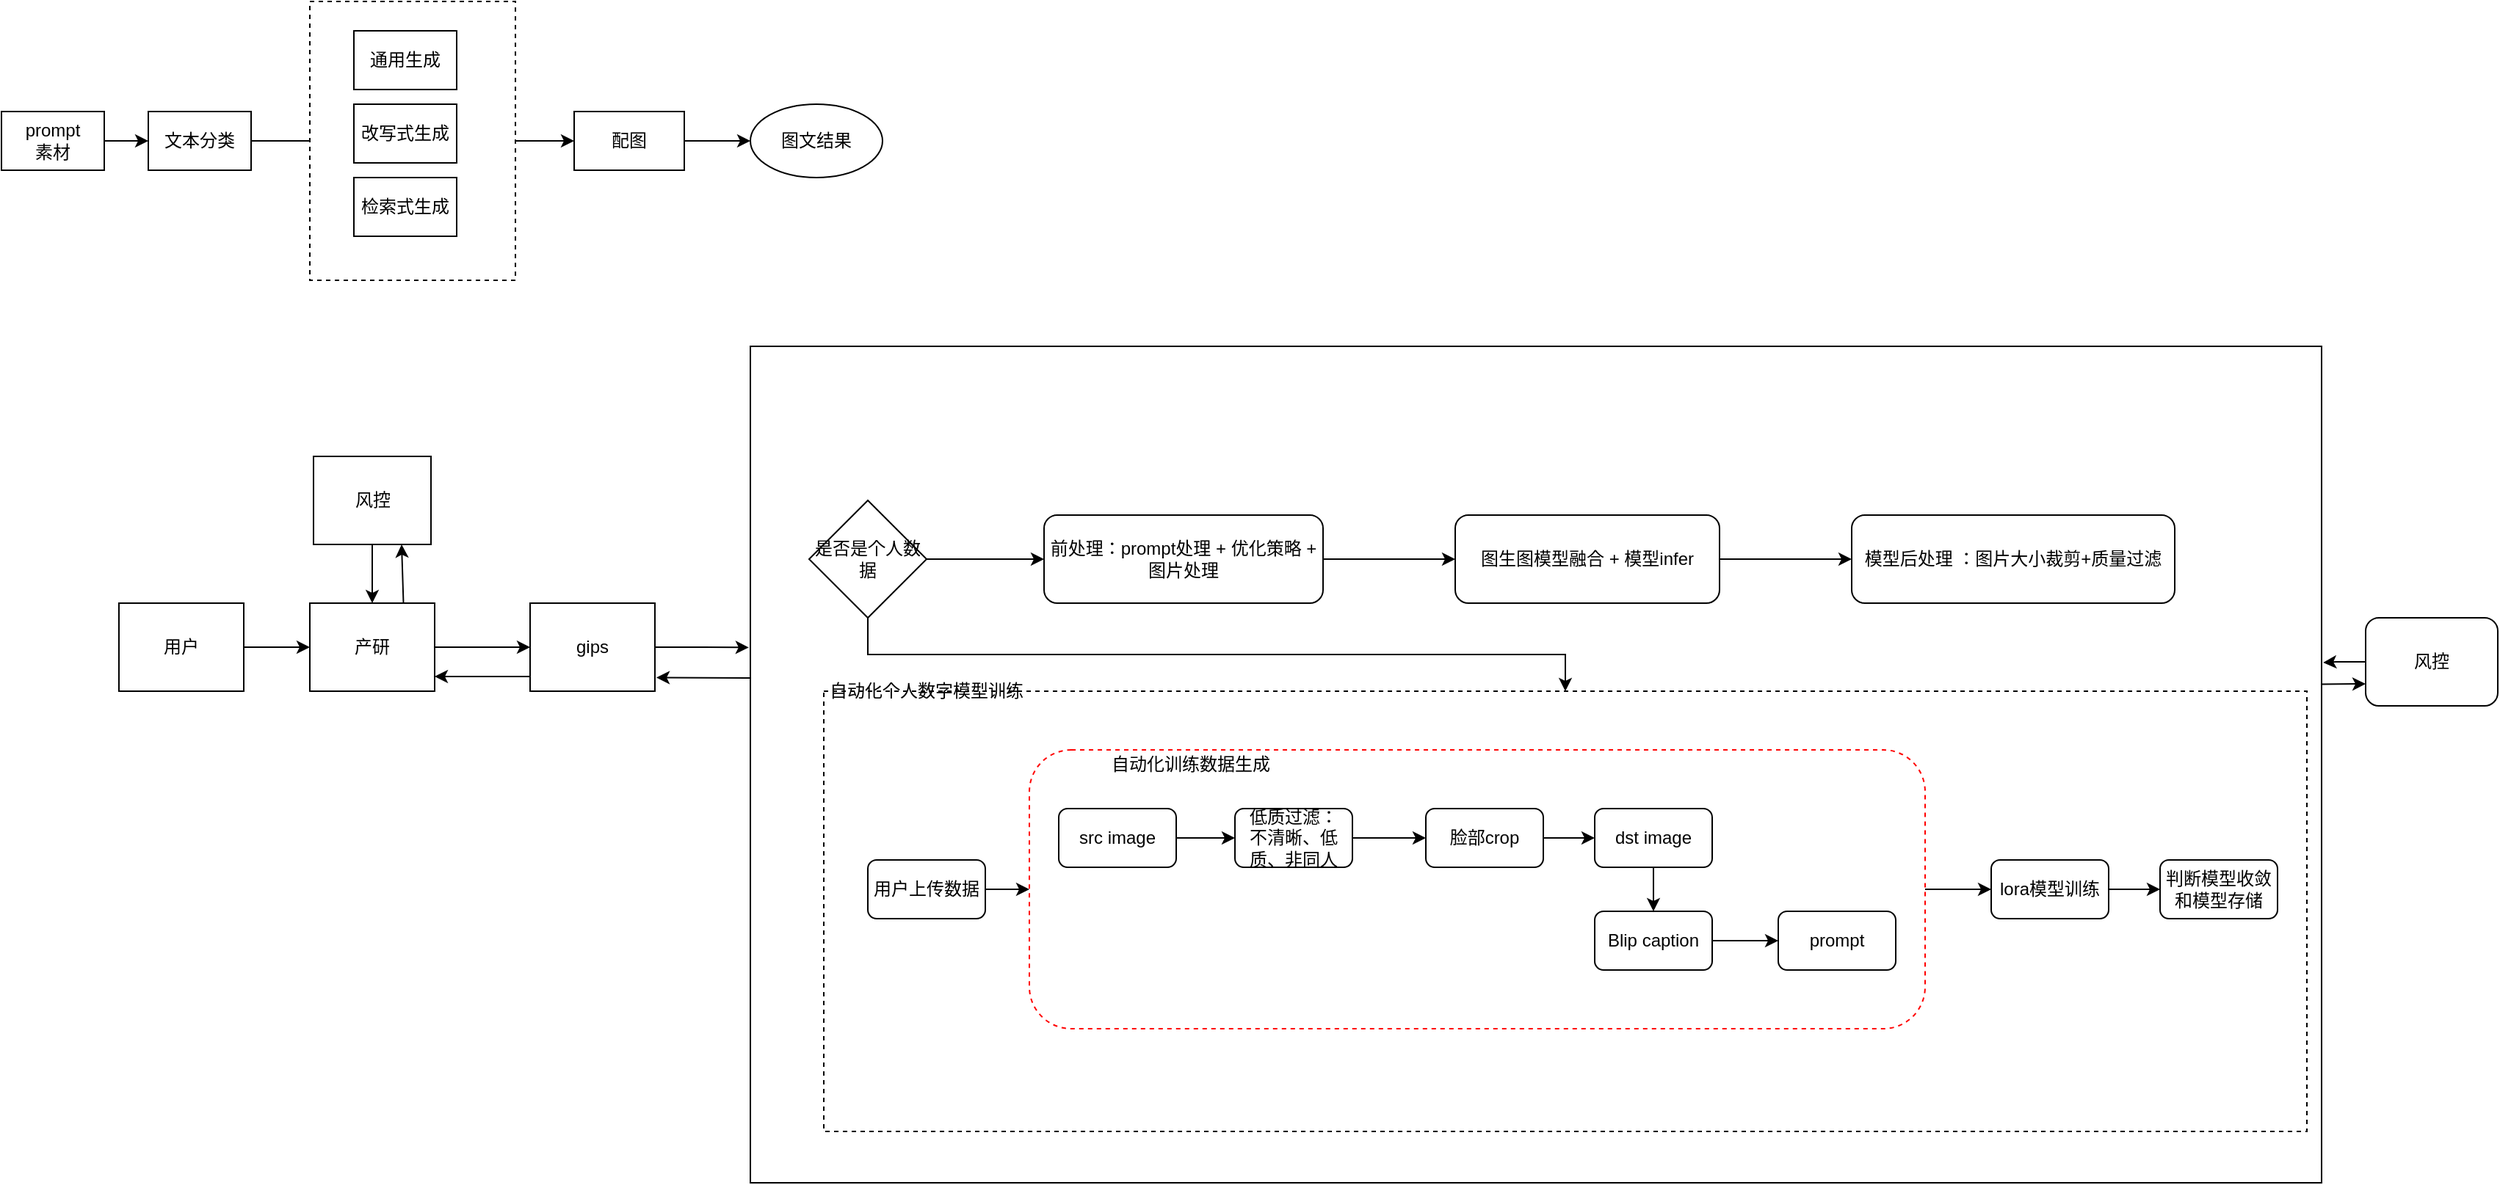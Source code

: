 <mxfile version="21.6.8" type="github">
  <diagram id="NOVO8gDPz_ABOc9ci7kb" name="第 1 页">
    <mxGraphModel dx="2163" dy="912" grid="1" gridSize="10" guides="1" tooltips="1" connect="1" arrows="1" fold="1" page="1" pageScale="1" pageWidth="2339" pageHeight="3300" math="0" shadow="0">
      <root>
        <mxCell id="0" />
        <mxCell id="1" parent="0" />
        <mxCell id="4CAcZWHPAdVAZFaZcqCb-17" value="" style="rounded=0;whiteSpace=wrap;html=1;" parent="1" vertex="1">
          <mxGeometry x="570" y="325" width="1070" height="570" as="geometry" />
        </mxCell>
        <mxCell id="4CAcZWHPAdVAZFaZcqCb-4" value="" style="rounded=0;whiteSpace=wrap;html=1;dashed=1;" parent="1" vertex="1">
          <mxGeometry x="620" y="560" width="1010" height="300" as="geometry" />
        </mxCell>
        <mxCell id="gm2Fzpwoa1fUBD2RRUpd-6" value="" style="edgeStyle=orthogonalEdgeStyle;rounded=0;orthogonalLoop=1;jettySize=auto;html=1;" parent="1" source="gm2Fzpwoa1fUBD2RRUpd-3" target="gm2Fzpwoa1fUBD2RRUpd-5" edge="1">
          <mxGeometry relative="1" as="geometry" />
        </mxCell>
        <mxCell id="gm2Fzpwoa1fUBD2RRUpd-3" value="" style="rounded=1;whiteSpace=wrap;html=1;dashed=1;strokeColor=#FF0000;" parent="1" vertex="1">
          <mxGeometry x="760" y="600" width="610" height="190" as="geometry" />
        </mxCell>
        <mxCell id="aKKguvGdOZD7y9F2XIfX-8" value="" style="edgeStyle=orthogonalEdgeStyle;rounded=0;orthogonalLoop=1;jettySize=auto;html=1;" parent="1" source="aKKguvGdOZD7y9F2XIfX-1" target="aKKguvGdOZD7y9F2XIfX-6" edge="1">
          <mxGeometry relative="1" as="geometry" />
        </mxCell>
        <mxCell id="aKKguvGdOZD7y9F2XIfX-1" value="文本分类" style="rounded=0;whiteSpace=wrap;html=1;" parent="1" vertex="1">
          <mxGeometry x="160" y="165" width="70" height="40" as="geometry" />
        </mxCell>
        <mxCell id="aKKguvGdOZD7y9F2XIfX-9" value="" style="edgeStyle=orthogonalEdgeStyle;rounded=0;orthogonalLoop=1;jettySize=auto;html=1;" parent="1" source="aKKguvGdOZD7y9F2XIfX-2" target="aKKguvGdOZD7y9F2XIfX-4" edge="1">
          <mxGeometry relative="1" as="geometry" />
        </mxCell>
        <mxCell id="aKKguvGdOZD7y9F2XIfX-2" value="" style="rounded=0;whiteSpace=wrap;html=1;dashed=1;" parent="1" vertex="1">
          <mxGeometry x="270" y="90" width="140" height="190" as="geometry" />
        </mxCell>
        <mxCell id="aKKguvGdOZD7y9F2XIfX-3" value="通用生成" style="rounded=0;whiteSpace=wrap;html=1;" parent="1" vertex="1">
          <mxGeometry x="300" y="110" width="70" height="40" as="geometry" />
        </mxCell>
        <mxCell id="aKKguvGdOZD7y9F2XIfX-14" value="" style="edgeStyle=orthogonalEdgeStyle;rounded=0;orthogonalLoop=1;jettySize=auto;html=1;" parent="1" source="aKKguvGdOZD7y9F2XIfX-4" target="aKKguvGdOZD7y9F2XIfX-10" edge="1">
          <mxGeometry relative="1" as="geometry" />
        </mxCell>
        <mxCell id="aKKguvGdOZD7y9F2XIfX-4" value="配图" style="rounded=0;whiteSpace=wrap;html=1;" parent="1" vertex="1">
          <mxGeometry x="450" y="165" width="75" height="40" as="geometry" />
        </mxCell>
        <mxCell id="aKKguvGdOZD7y9F2XIfX-5" value="改写式生成" style="rounded=0;whiteSpace=wrap;html=1;" parent="1" vertex="1">
          <mxGeometry x="300" y="160" width="70" height="40" as="geometry" />
        </mxCell>
        <mxCell id="aKKguvGdOZD7y9F2XIfX-6" value="检索式生成" style="rounded=0;whiteSpace=wrap;html=1;" parent="1" vertex="1">
          <mxGeometry x="300" y="210" width="70" height="40" as="geometry" />
        </mxCell>
        <mxCell id="aKKguvGdOZD7y9F2XIfX-10" value="图文结果" style="ellipse;whiteSpace=wrap;html=1;" parent="1" vertex="1">
          <mxGeometry x="570" y="160" width="90" height="50" as="geometry" />
        </mxCell>
        <mxCell id="aKKguvGdOZD7y9F2XIfX-13" value="" style="edgeStyle=orthogonalEdgeStyle;rounded=0;orthogonalLoop=1;jettySize=auto;html=1;" parent="1" source="aKKguvGdOZD7y9F2XIfX-12" target="aKKguvGdOZD7y9F2XIfX-1" edge="1">
          <mxGeometry relative="1" as="geometry" />
        </mxCell>
        <mxCell id="aKKguvGdOZD7y9F2XIfX-12" value="prompt&lt;br&gt;素材&lt;br&gt;" style="rounded=0;whiteSpace=wrap;html=1;" parent="1" vertex="1">
          <mxGeometry x="60" y="165" width="70" height="40" as="geometry" />
        </mxCell>
        <mxCell id="4CAcZWHPAdVAZFaZcqCb-24" style="edgeStyle=orthogonalEdgeStyle;rounded=0;orthogonalLoop=1;jettySize=auto;html=1;" parent="1" source="oBhzvs19L-qeJbQO-Eu8-2" target="oBhzvs19L-qeJbQO-Eu8-3" edge="1">
          <mxGeometry relative="1" as="geometry" />
        </mxCell>
        <mxCell id="oBhzvs19L-qeJbQO-Eu8-2" value="图生图模型融合 + 模型infer" style="rounded=1;whiteSpace=wrap;html=1;" parent="1" vertex="1">
          <mxGeometry x="1050" y="440" width="180" height="60" as="geometry" />
        </mxCell>
        <mxCell id="oBhzvs19L-qeJbQO-Eu8-3" value="模型后处理 ：图片大小裁剪+质量过滤" style="rounded=1;whiteSpace=wrap;html=1;" parent="1" vertex="1">
          <mxGeometry x="1320" y="440" width="220" height="60" as="geometry" />
        </mxCell>
        <mxCell id="oBhzvs19L-qeJbQO-Eu8-15" value="" style="edgeStyle=orthogonalEdgeStyle;rounded=0;orthogonalLoop=1;jettySize=auto;html=1;" parent="1" source="oBhzvs19L-qeJbQO-Eu8-13" target="oBhzvs19L-qeJbQO-Eu8-14" edge="1">
          <mxGeometry relative="1" as="geometry" />
        </mxCell>
        <mxCell id="oBhzvs19L-qeJbQO-Eu8-13" value="产研" style="rounded=0;whiteSpace=wrap;html=1;" parent="1" vertex="1">
          <mxGeometry x="270" y="500" width="85" height="60" as="geometry" />
        </mxCell>
        <mxCell id="oBhzvs19L-qeJbQO-Eu8-16" value="" style="edgeStyle=orthogonalEdgeStyle;rounded=0;orthogonalLoop=1;jettySize=auto;html=1;entryX=-0.001;entryY=0.36;entryDx=0;entryDy=0;entryPerimeter=0;" parent="1" source="oBhzvs19L-qeJbQO-Eu8-14" edge="1" target="4CAcZWHPAdVAZFaZcqCb-17">
          <mxGeometry relative="1" as="geometry">
            <mxPoint x="560" y="530" as="targetPoint" />
          </mxGeometry>
        </mxCell>
        <mxCell id="oBhzvs19L-qeJbQO-Eu8-14" value="gips" style="rounded=0;whiteSpace=wrap;html=1;" parent="1" vertex="1">
          <mxGeometry x="420" y="500" width="85" height="60" as="geometry" />
        </mxCell>
        <mxCell id="oBhzvs19L-qeJbQO-Eu8-23" value="" style="edgeStyle=orthogonalEdgeStyle;rounded=0;orthogonalLoop=1;jettySize=auto;html=1;" parent="1" source="oBhzvs19L-qeJbQO-Eu8-17" target="oBhzvs19L-qeJbQO-Eu8-13" edge="1">
          <mxGeometry relative="1" as="geometry" />
        </mxCell>
        <mxCell id="oBhzvs19L-qeJbQO-Eu8-17" value="风控" style="rounded=0;whiteSpace=wrap;html=1;" parent="1" vertex="1">
          <mxGeometry x="272.5" y="400" width="80" height="60" as="geometry" />
        </mxCell>
        <mxCell id="oBhzvs19L-qeJbQO-Eu8-20" value="" style="endArrow=classic;html=1;rounded=0;entryX=1.012;entryY=0.845;entryDx=0;entryDy=0;entryPerimeter=0;" parent="1" target="oBhzvs19L-qeJbQO-Eu8-14" edge="1">
          <mxGeometry width="50" height="50" relative="1" as="geometry">
            <mxPoint x="570" y="551" as="sourcePoint" />
            <mxPoint x="520" y="555" as="targetPoint" />
          </mxGeometry>
        </mxCell>
        <mxCell id="oBhzvs19L-qeJbQO-Eu8-21" value="" style="endArrow=classic;html=1;rounded=0;" parent="1" edge="1">
          <mxGeometry width="50" height="50" relative="1" as="geometry">
            <mxPoint x="420" y="550" as="sourcePoint" />
            <mxPoint x="355" y="550" as="targetPoint" />
          </mxGeometry>
        </mxCell>
        <mxCell id="oBhzvs19L-qeJbQO-Eu8-24" value="" style="endArrow=classic;html=1;rounded=0;entryX=0.75;entryY=1;entryDx=0;entryDy=0;exitX=0.75;exitY=0;exitDx=0;exitDy=0;" parent="1" source="oBhzvs19L-qeJbQO-Eu8-13" target="oBhzvs19L-qeJbQO-Eu8-17" edge="1">
          <mxGeometry width="50" height="50" relative="1" as="geometry">
            <mxPoint x="330" y="500" as="sourcePoint" />
            <mxPoint x="380" y="450" as="targetPoint" />
          </mxGeometry>
        </mxCell>
        <mxCell id="MoFJigNYc32u-qZ5C_EA-9" value="" style="edgeStyle=orthogonalEdgeStyle;rounded=0;orthogonalLoop=1;jettySize=auto;html=1;" parent="1" source="MoFJigNYc32u-qZ5C_EA-1" target="MoFJigNYc32u-qZ5C_EA-7" edge="1">
          <mxGeometry relative="1" as="geometry" />
        </mxCell>
        <mxCell id="MoFJigNYc32u-qZ5C_EA-1" value="src image" style="rounded=1;whiteSpace=wrap;html=1;" parent="1" vertex="1">
          <mxGeometry x="780" y="640" width="80" height="40" as="geometry" />
        </mxCell>
        <mxCell id="gm2Fzpwoa1fUBD2RRUpd-2" value="" style="edgeStyle=orthogonalEdgeStyle;rounded=0;orthogonalLoop=1;jettySize=auto;html=1;" parent="1" source="MoFJigNYc32u-qZ5C_EA-2" target="MoFJigNYc32u-qZ5C_EA-5" edge="1">
          <mxGeometry relative="1" as="geometry" />
        </mxCell>
        <mxCell id="MoFJigNYc32u-qZ5C_EA-2" value="Blip caption" style="rounded=1;whiteSpace=wrap;html=1;" parent="1" vertex="1">
          <mxGeometry x="1145" y="710" width="80" height="40" as="geometry" />
        </mxCell>
        <mxCell id="MoFJigNYc32u-qZ5C_EA-5" value="prompt" style="rounded=1;whiteSpace=wrap;html=1;" parent="1" vertex="1">
          <mxGeometry x="1270" y="710" width="80" height="40" as="geometry" />
        </mxCell>
        <mxCell id="MoFJigNYc32u-qZ5C_EA-10" value="" style="edgeStyle=orthogonalEdgeStyle;rounded=0;orthogonalLoop=1;jettySize=auto;html=1;" parent="1" source="MoFJigNYc32u-qZ5C_EA-7" target="MoFJigNYc32u-qZ5C_EA-8" edge="1">
          <mxGeometry relative="1" as="geometry" />
        </mxCell>
        <mxCell id="MoFJigNYc32u-qZ5C_EA-7" value="低质过滤：&lt;br&gt;不清晰、低质、非同人" style="rounded=1;whiteSpace=wrap;html=1;" parent="1" vertex="1">
          <mxGeometry x="900" y="640" width="80" height="40" as="geometry" />
        </mxCell>
        <mxCell id="MoFJigNYc32u-qZ5C_EA-12" value="" style="edgeStyle=orthogonalEdgeStyle;rounded=0;orthogonalLoop=1;jettySize=auto;html=1;" parent="1" source="MoFJigNYc32u-qZ5C_EA-8" target="MoFJigNYc32u-qZ5C_EA-11" edge="1">
          <mxGeometry relative="1" as="geometry" />
        </mxCell>
        <mxCell id="MoFJigNYc32u-qZ5C_EA-8" value="脸部crop" style="rounded=1;whiteSpace=wrap;html=1;" parent="1" vertex="1">
          <mxGeometry x="1030" y="640" width="80" height="40" as="geometry" />
        </mxCell>
        <mxCell id="gm2Fzpwoa1fUBD2RRUpd-1" value="" style="edgeStyle=orthogonalEdgeStyle;rounded=0;orthogonalLoop=1;jettySize=auto;html=1;" parent="1" source="MoFJigNYc32u-qZ5C_EA-11" target="MoFJigNYc32u-qZ5C_EA-2" edge="1">
          <mxGeometry relative="1" as="geometry" />
        </mxCell>
        <mxCell id="MoFJigNYc32u-qZ5C_EA-11" value="dst image" style="rounded=1;whiteSpace=wrap;html=1;" parent="1" vertex="1">
          <mxGeometry x="1145" y="640" width="80" height="40" as="geometry" />
        </mxCell>
        <mxCell id="gm2Fzpwoa1fUBD2RRUpd-8" value="" style="edgeStyle=orthogonalEdgeStyle;rounded=0;orthogonalLoop=1;jettySize=auto;html=1;" parent="1" source="gm2Fzpwoa1fUBD2RRUpd-5" target="gm2Fzpwoa1fUBD2RRUpd-7" edge="1">
          <mxGeometry relative="1" as="geometry" />
        </mxCell>
        <mxCell id="gm2Fzpwoa1fUBD2RRUpd-5" value="lora模型训练" style="rounded=1;whiteSpace=wrap;html=1;" parent="1" vertex="1">
          <mxGeometry x="1415" y="675" width="80" height="40" as="geometry" />
        </mxCell>
        <mxCell id="gm2Fzpwoa1fUBD2RRUpd-7" value="判断模型收敛和模型存储" style="rounded=1;whiteSpace=wrap;html=1;" parent="1" vertex="1">
          <mxGeometry x="1530" y="675" width="80" height="40" as="geometry" />
        </mxCell>
        <mxCell id="gm2Fzpwoa1fUBD2RRUpd-15" style="edgeStyle=orthogonalEdgeStyle;rounded=0;orthogonalLoop=1;jettySize=auto;html=1;entryX=0;entryY=0.5;entryDx=0;entryDy=0;" parent="1" source="gm2Fzpwoa1fUBD2RRUpd-11" target="gm2Fzpwoa1fUBD2RRUpd-3" edge="1">
          <mxGeometry relative="1" as="geometry" />
        </mxCell>
        <mxCell id="gm2Fzpwoa1fUBD2RRUpd-11" value="用户上传数据" style="rounded=1;whiteSpace=wrap;html=1;" parent="1" vertex="1">
          <mxGeometry x="650" y="675" width="80" height="40" as="geometry" />
        </mxCell>
        <mxCell id="gm2Fzpwoa1fUBD2RRUpd-16" value="自动化训练数据生成" style="text;html=1;strokeColor=none;fillColor=none;align=center;verticalAlign=middle;whiteSpace=wrap;rounded=0;" parent="1" vertex="1">
          <mxGeometry x="800" y="590" width="140" height="40" as="geometry" />
        </mxCell>
        <mxCell id="4CAcZWHPAdVAZFaZcqCb-2" value="" style="edgeStyle=orthogonalEdgeStyle;rounded=0;orthogonalLoop=1;jettySize=auto;html=1;" parent="1" source="4CAcZWHPAdVAZFaZcqCb-1" target="oBhzvs19L-qeJbQO-Eu8-13" edge="1">
          <mxGeometry relative="1" as="geometry" />
        </mxCell>
        <mxCell id="4CAcZWHPAdVAZFaZcqCb-1" value="用户" style="rounded=0;whiteSpace=wrap;html=1;" parent="1" vertex="1">
          <mxGeometry x="140" y="500" width="85" height="60" as="geometry" />
        </mxCell>
        <mxCell id="4CAcZWHPAdVAZFaZcqCb-7" style="edgeStyle=orthogonalEdgeStyle;rounded=0;orthogonalLoop=1;jettySize=auto;html=1;" parent="1" source="4CAcZWHPAdVAZFaZcqCb-3" target="4CAcZWHPAdVAZFaZcqCb-4" edge="1">
          <mxGeometry relative="1" as="geometry" />
        </mxCell>
        <mxCell id="4CAcZWHPAdVAZFaZcqCb-22" style="edgeStyle=orthogonalEdgeStyle;rounded=0;orthogonalLoop=1;jettySize=auto;html=1;" parent="1" source="4CAcZWHPAdVAZFaZcqCb-3" target="4CAcZWHPAdVAZFaZcqCb-18" edge="1">
          <mxGeometry relative="1" as="geometry" />
        </mxCell>
        <mxCell id="4CAcZWHPAdVAZFaZcqCb-3" value="是否是个人数据" style="rhombus;whiteSpace=wrap;html=1;" parent="1" vertex="1">
          <mxGeometry x="610" y="430" width="80" height="80" as="geometry" />
        </mxCell>
        <mxCell id="4CAcZWHPAdVAZFaZcqCb-6" value="自动化个人数字模型训练" style="text;html=1;strokeColor=none;fillColor=none;align=center;verticalAlign=middle;whiteSpace=wrap;rounded=0;" parent="1" vertex="1">
          <mxGeometry x="620" y="540" width="140" height="40" as="geometry" />
        </mxCell>
        <mxCell id="4CAcZWHPAdVAZFaZcqCb-23" value="" style="edgeStyle=orthogonalEdgeStyle;rounded=0;orthogonalLoop=1;jettySize=auto;html=1;" parent="1" source="4CAcZWHPAdVAZFaZcqCb-18" target="oBhzvs19L-qeJbQO-Eu8-2" edge="1">
          <mxGeometry relative="1" as="geometry" />
        </mxCell>
        <mxCell id="4CAcZWHPAdVAZFaZcqCb-18" value="前处理：prompt处理 + 优化策略 + 图片处理" style="rounded=1;whiteSpace=wrap;html=1;" parent="1" vertex="1">
          <mxGeometry x="770" y="440" width="190" height="60" as="geometry" />
        </mxCell>
        <mxCell id="4CAcZWHPAdVAZFaZcqCb-27" style="edgeStyle=orthogonalEdgeStyle;rounded=0;orthogonalLoop=1;jettySize=auto;html=1;entryX=1.001;entryY=0.378;entryDx=0;entryDy=0;entryPerimeter=0;" parent="1" source="4CAcZWHPAdVAZFaZcqCb-25" target="4CAcZWHPAdVAZFaZcqCb-17" edge="1">
          <mxGeometry relative="1" as="geometry" />
        </mxCell>
        <mxCell id="4CAcZWHPAdVAZFaZcqCb-25" value="风控" style="rounded=1;whiteSpace=wrap;html=1;" parent="1" vertex="1">
          <mxGeometry x="1670" y="510" width="90" height="60" as="geometry" />
        </mxCell>
        <mxCell id="4CAcZWHPAdVAZFaZcqCb-29" value="" style="endArrow=classic;html=1;rounded=0;entryX=0;entryY=0.75;entryDx=0;entryDy=0;exitX=1;exitY=0.404;exitDx=0;exitDy=0;exitPerimeter=0;" parent="1" target="4CAcZWHPAdVAZFaZcqCb-25" edge="1" source="4CAcZWHPAdVAZFaZcqCb-17">
          <mxGeometry width="50" height="50" relative="1" as="geometry">
            <mxPoint x="1640" y="550" as="sourcePoint" />
            <mxPoint x="1700" y="505" as="targetPoint" />
          </mxGeometry>
        </mxCell>
      </root>
    </mxGraphModel>
  </diagram>
</mxfile>
